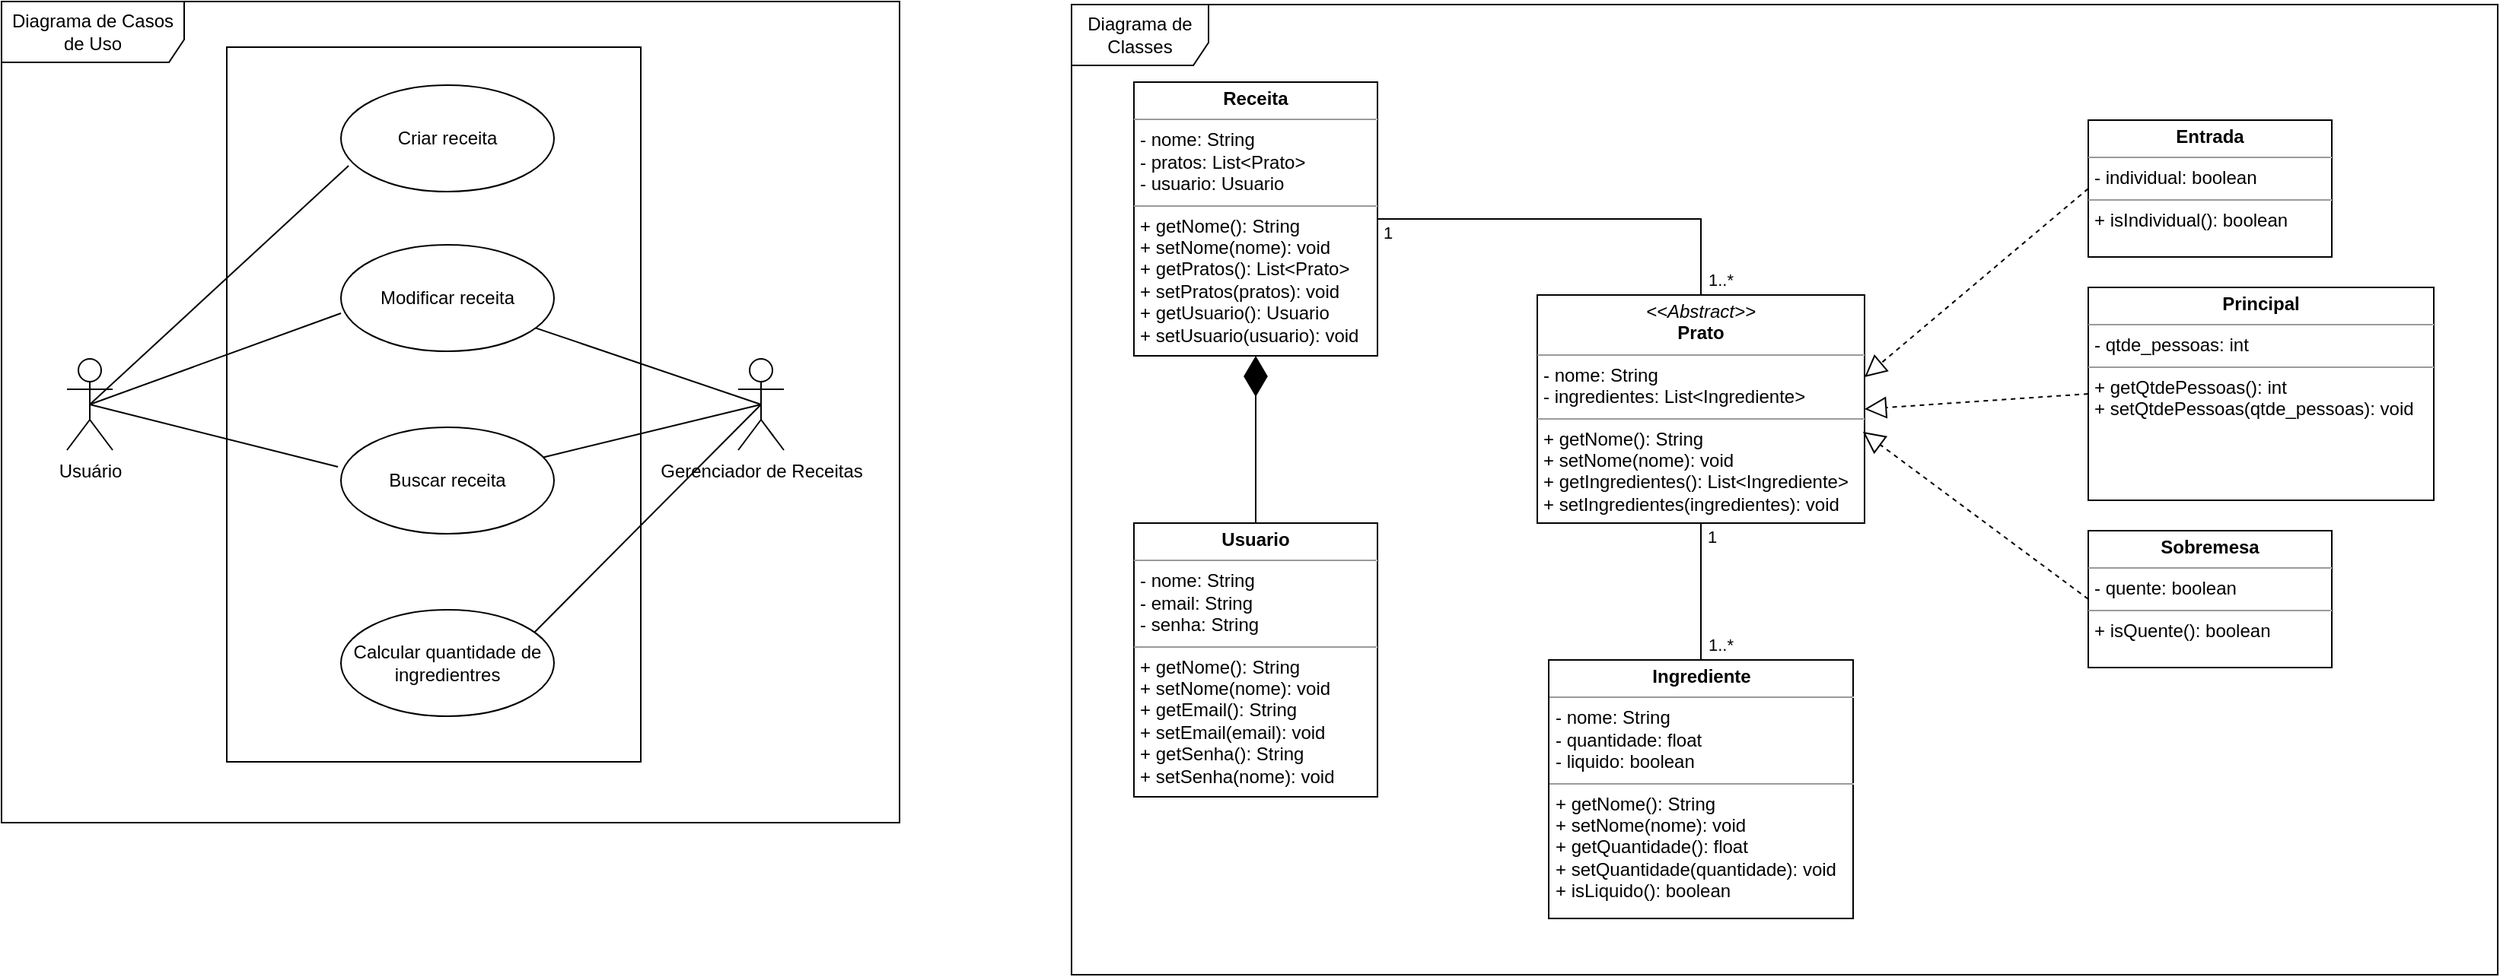 <mxfile version="20.6.2" type="github">
  <diagram id="_pqjIdRNE1lNzWgBRpJp" name="ReceitaFacil">
    <mxGraphModel dx="2889" dy="1923" grid="1" gridSize="10" guides="1" tooltips="1" connect="1" arrows="1" fold="1" page="1" pageScale="1" pageWidth="827" pageHeight="1169" math="0" shadow="0">
      <root>
        <mxCell id="0" />
        <mxCell id="1" parent="0" />
        <mxCell id="10oVBbvQQlzTXneZNWG--9" value="Diagrama de Classes" style="shape=umlFrame;whiteSpace=wrap;html=1;width=90;height=40;" parent="1" vertex="1">
          <mxGeometry x="413" y="-208" width="937" height="638" as="geometry" />
        </mxCell>
        <mxCell id="10oVBbvQQlzTXneZNWG--10" value="Diagrama de Casos de Uso" style="shape=umlFrame;whiteSpace=wrap;html=1;width=120;height=40;" parent="1" vertex="1">
          <mxGeometry x="-290" y="-210" width="590" height="540" as="geometry" />
        </mxCell>
        <mxCell id="10oVBbvQQlzTXneZNWG--13" value="" style="html=1;" parent="1" vertex="1">
          <mxGeometry x="-142" y="-180" width="272" height="470" as="geometry" />
        </mxCell>
        <mxCell id="10oVBbvQQlzTXneZNWG--1" value="&lt;p style=&quot;margin:0px;margin-top:4px;text-align:center;&quot;&gt;&lt;b&gt;Usuario&lt;/b&gt;&lt;/p&gt;&lt;hr size=&quot;1&quot;&gt;&lt;p style=&quot;margin:0px;margin-left:4px;&quot;&gt;- nome: String&lt;/p&gt;&lt;p style=&quot;margin:0px;margin-left:4px;&quot;&gt;- email: String&lt;/p&gt;&lt;p style=&quot;margin:0px;margin-left:4px;&quot;&gt;- senha: String&lt;/p&gt;&lt;hr size=&quot;1&quot;&gt;&lt;p style=&quot;margin:0px;margin-left:4px;&quot;&gt;+ getNome(): String&lt;/p&gt;&lt;p style=&quot;margin:0px;margin-left:4px;&quot;&gt;+ setNome(nome): void&lt;/p&gt;&lt;p style=&quot;margin:0px;margin-left:4px;&quot;&gt;+ getEmail(): String&lt;/p&gt;&lt;p style=&quot;margin:0px;margin-left:4px;&quot;&gt;+ setEmail(email): void&lt;/p&gt;&lt;p style=&quot;margin: 0px 0px 0px 4px;&quot;&gt;+ getSenha(): String&lt;/p&gt;&lt;p style=&quot;margin: 0px 0px 0px 4px;&quot;&gt;+ setSenha(nome): void&lt;/p&gt;" style="verticalAlign=top;align=left;overflow=fill;fontSize=12;fontFamily=Helvetica;html=1;" parent="1" vertex="1">
          <mxGeometry x="454" y="133" width="160" height="180" as="geometry" />
        </mxCell>
        <mxCell id="10oVBbvQQlzTXneZNWG--2" value="&lt;p style=&quot;margin:0px;margin-top:4px;text-align:center;&quot;&gt;&lt;i&gt;&amp;lt;&amp;lt;Abstract&amp;gt;&amp;gt;&lt;/i&gt;&lt;br&gt;&lt;b&gt;Prato&lt;/b&gt;&lt;/p&gt;&lt;hr size=&quot;1&quot;&gt;&lt;p style=&quot;margin:0px;margin-left:4px;&quot;&gt;- nome: String&lt;/p&gt;&lt;p style=&quot;margin:0px;margin-left:4px;&quot;&gt;- ingredientes: List&amp;lt;Ingrediente&amp;gt;&lt;br&gt;&lt;/p&gt;&lt;hr size=&quot;1&quot;&gt;&lt;p style=&quot;margin: 0px 0px 0px 4px;&quot;&gt;+ getNome(): String&lt;/p&gt;&lt;p style=&quot;margin: 0px 0px 0px 4px;&quot;&gt;+ setNome(nome): void&lt;/p&gt;&lt;p style=&quot;margin: 0px 0px 0px 4px;&quot;&gt;+ getIngredientes(): List&amp;lt;Ingrediente&amp;gt;&lt;/p&gt;&lt;p style=&quot;margin: 0px 0px 0px 4px;&quot;&gt;+ setIngredientes(ingredientes): void&lt;/p&gt;" style="verticalAlign=top;align=left;overflow=fill;fontSize=12;fontFamily=Helvetica;html=1;" parent="1" vertex="1">
          <mxGeometry x="719" y="-17" width="215" height="150" as="geometry" />
        </mxCell>
        <mxCell id="10oVBbvQQlzTXneZNWG--3" value="&lt;p style=&quot;margin:0px;margin-top:4px;text-align:center;&quot;&gt;&lt;b&gt;Entrada&lt;/b&gt;&lt;/p&gt;&lt;hr size=&quot;1&quot;&gt;&lt;p style=&quot;margin:0px;margin-left:4px;&quot;&gt;&lt;span style=&quot;background-color: initial;&quot;&gt;- individual: boolean&lt;/span&gt;&lt;br&gt;&lt;/p&gt;&lt;hr size=&quot;1&quot;&gt;&lt;p style=&quot;margin:0px;margin-left:4px;&quot;&gt;+ isIndividual(): boolean&lt;/p&gt;" style="verticalAlign=top;align=left;overflow=fill;fontSize=12;fontFamily=Helvetica;html=1;" parent="1" vertex="1">
          <mxGeometry x="1081" y="-132" width="160" height="90" as="geometry" />
        </mxCell>
        <mxCell id="10oVBbvQQlzTXneZNWG--4" value="&lt;p style=&quot;margin:0px;margin-top:4px;text-align:center;&quot;&gt;&lt;b&gt;Sobremesa&lt;/b&gt;&lt;/p&gt;&lt;hr size=&quot;1&quot;&gt;&lt;p style=&quot;margin:0px;margin-left:4px;&quot;&gt;&lt;span style=&quot;background-color: initial;&quot;&gt;- quente: boolean&lt;/span&gt;&lt;br&gt;&lt;/p&gt;&lt;hr size=&quot;1&quot;&gt;&lt;p style=&quot;margin:0px;margin-left:4px;&quot;&gt;+ isQuente(): boolean&lt;/p&gt;" style="verticalAlign=top;align=left;overflow=fill;fontSize=12;fontFamily=Helvetica;html=1;" parent="1" vertex="1">
          <mxGeometry x="1081" y="138" width="160" height="90" as="geometry" />
        </mxCell>
        <mxCell id="10oVBbvQQlzTXneZNWG--5" value="&lt;p style=&quot;margin:0px;margin-top:4px;text-align:center;&quot;&gt;&lt;b&gt;Ingrediente&lt;/b&gt;&lt;/p&gt;&lt;hr size=&quot;1&quot;&gt;&lt;p style=&quot;margin:0px;margin-left:4px;&quot;&gt;- nome: String&lt;/p&gt;&lt;p style=&quot;margin:0px;margin-left:4px;&quot;&gt;- quantidade: float&lt;/p&gt;&lt;p style=&quot;margin:0px;margin-left:4px;&quot;&gt;- liquido: boolean&lt;/p&gt;&lt;hr size=&quot;1&quot;&gt;&lt;p style=&quot;margin:0px;margin-left:4px;&quot;&gt;+ getNome(): String&lt;/p&gt;&lt;p style=&quot;margin:0px;margin-left:4px;&quot;&gt;+ setNome(nome): void&lt;/p&gt;&lt;p style=&quot;margin:0px;margin-left:4px;&quot;&gt;+ getQuantidade(): float&lt;/p&gt;&lt;p style=&quot;margin:0px;margin-left:4px;&quot;&gt;+ setQuantidade(quantidade): void&lt;/p&gt;&lt;p style=&quot;margin:0px;margin-left:4px;&quot;&gt;+ isLiquido(): boolean&lt;/p&gt;" style="verticalAlign=top;align=left;overflow=fill;fontSize=12;fontFamily=Helvetica;html=1;" parent="1" vertex="1">
          <mxGeometry x="726.5" y="223" width="200" height="170" as="geometry" />
        </mxCell>
        <mxCell id="10oVBbvQQlzTXneZNWG--7" value="&lt;p style=&quot;margin:0px;margin-top:4px;text-align:center;&quot;&gt;&lt;b&gt;Receita&lt;/b&gt;&lt;/p&gt;&lt;hr size=&quot;1&quot;&gt;&lt;p style=&quot;margin:0px;margin-left:4px;&quot;&gt;- nome: String&lt;/p&gt;&lt;p style=&quot;margin:0px;margin-left:4px;&quot;&gt;- pratos: List&amp;lt;Prato&amp;gt;&lt;br&gt;&lt;/p&gt;&lt;p style=&quot;margin:0px;margin-left:4px;&quot;&gt;- usuario: Usuario&lt;/p&gt;&lt;hr size=&quot;1&quot;&gt;&lt;p style=&quot;margin: 0px 0px 0px 4px;&quot;&gt;+ getNome(): String&lt;/p&gt;&lt;p style=&quot;margin: 0px 0px 0px 4px;&quot;&gt;+ setNome(nome): void&lt;/p&gt;&lt;p style=&quot;margin: 0px 0px 0px 4px;&quot;&gt;+ getPratos(): List&amp;lt;Prato&amp;gt;&lt;/p&gt;&lt;p style=&quot;margin: 0px 0px 0px 4px;&quot;&gt;+ setPratos(pratos): void&lt;/p&gt;&lt;p style=&quot;margin: 0px 0px 0px 4px;&quot;&gt;+ getUsuario(): Usuario&lt;/p&gt;&lt;p style=&quot;margin: 0px 0px 0px 4px;&quot;&gt;+ setUsuario(usuario): void&lt;/p&gt;" style="verticalAlign=top;align=left;overflow=fill;fontSize=12;fontFamily=Helvetica;html=1;" parent="1" vertex="1">
          <mxGeometry x="454" y="-157" width="160" height="180" as="geometry" />
        </mxCell>
        <mxCell id="10oVBbvQQlzTXneZNWG--8" value="&lt;p style=&quot;margin:0px;margin-top:4px;text-align:center;&quot;&gt;&lt;b&gt;Principal&lt;/b&gt;&lt;/p&gt;&lt;hr size=&quot;1&quot;&gt;&lt;p style=&quot;margin:0px;margin-left:4px;&quot;&gt;&lt;span style=&quot;background-color: initial;&quot;&gt;- qtde_pessoas: int&lt;/span&gt;&lt;br&gt;&lt;/p&gt;&lt;hr size=&quot;1&quot;&gt;&lt;p style=&quot;margin: 0px 0px 0px 4px;&quot;&gt;+ getQtdePessoas(): int&lt;/p&gt;&lt;p style=&quot;margin: 0px 0px 0px 4px;&quot;&gt;+ setQtdePessoas(qtde_pessoas): void&lt;/p&gt;&lt;div&gt;&lt;br&gt;&lt;/div&gt;" style="verticalAlign=top;align=left;overflow=fill;fontSize=12;fontFamily=Helvetica;html=1;" parent="1" vertex="1">
          <mxGeometry x="1081" y="-22" width="227" height="140" as="geometry" />
        </mxCell>
        <mxCell id="10oVBbvQQlzTXneZNWG--11" value="Usuário" style="shape=umlActor;verticalLabelPosition=bottom;verticalAlign=top;html=1;" parent="1" vertex="1">
          <mxGeometry x="-247" y="25" width="30" height="60" as="geometry" />
        </mxCell>
        <mxCell id="10oVBbvQQlzTXneZNWG--12" value="Gerenciador de Receitas" style="shape=umlActor;verticalLabelPosition=bottom;verticalAlign=top;html=1;" parent="1" vertex="1">
          <mxGeometry x="194" y="25" width="30" height="60" as="geometry" />
        </mxCell>
        <mxCell id="10oVBbvQQlzTXneZNWG--16" value="Criar receita" style="ellipse;whiteSpace=wrap;html=1;" parent="1" vertex="1">
          <mxGeometry x="-67" y="-155" width="140" height="70" as="geometry" />
        </mxCell>
        <mxCell id="10oVBbvQQlzTXneZNWG--17" value="Modificar receita" style="ellipse;whiteSpace=wrap;html=1;" parent="1" vertex="1">
          <mxGeometry x="-67" y="-50" width="140" height="70" as="geometry" />
        </mxCell>
        <mxCell id="10oVBbvQQlzTXneZNWG--18" value="Buscar receita" style="ellipse;whiteSpace=wrap;html=1;" parent="1" vertex="1">
          <mxGeometry x="-67" y="70" width="140" height="70" as="geometry" />
        </mxCell>
        <mxCell id="10oVBbvQQlzTXneZNWG--20" value="Calcular quantidade de ingredientres" style="ellipse;whiteSpace=wrap;html=1;" parent="1" vertex="1">
          <mxGeometry x="-67" y="190" width="140" height="70" as="geometry" />
        </mxCell>
        <mxCell id="10oVBbvQQlzTXneZNWG--33" value="" style="endArrow=none;html=1;rounded=0;exitX=0.5;exitY=0.5;exitDx=0;exitDy=0;exitPerimeter=0;entryX=0.036;entryY=0.757;entryDx=0;entryDy=0;entryPerimeter=0;" parent="1" source="10oVBbvQQlzTXneZNWG--11" target="10oVBbvQQlzTXneZNWG--16" edge="1">
          <mxGeometry relative="1" as="geometry">
            <mxPoint x="-207" y="20" as="sourcePoint" />
            <mxPoint x="-37" y="-100" as="targetPoint" />
          </mxGeometry>
        </mxCell>
        <mxCell id="10oVBbvQQlzTXneZNWG--34" value="" style="endArrow=none;html=1;rounded=0;exitX=0.5;exitY=0.5;exitDx=0;exitDy=0;exitPerimeter=0;entryX=0;entryY=0.643;entryDx=0;entryDy=0;entryPerimeter=0;" parent="1" source="10oVBbvQQlzTXneZNWG--11" target="10oVBbvQQlzTXneZNWG--17" edge="1">
          <mxGeometry relative="1" as="geometry">
            <mxPoint x="-497" y="120" as="sourcePoint" />
            <mxPoint x="-337" y="120" as="targetPoint" />
          </mxGeometry>
        </mxCell>
        <mxCell id="10oVBbvQQlzTXneZNWG--35" value="" style="endArrow=none;html=1;rounded=0;exitX=0.5;exitY=0.5;exitDx=0;exitDy=0;exitPerimeter=0;entryX=-0.014;entryY=0.371;entryDx=0;entryDy=0;entryPerimeter=0;" parent="1" source="10oVBbvQQlzTXneZNWG--11" target="10oVBbvQQlzTXneZNWG--18" edge="1">
          <mxGeometry relative="1" as="geometry">
            <mxPoint x="-447" y="80" as="sourcePoint" />
            <mxPoint x="-287" y="80" as="targetPoint" />
          </mxGeometry>
        </mxCell>
        <mxCell id="10oVBbvQQlzTXneZNWG--36" value="" style="endArrow=none;html=1;rounded=0;entryX=0.5;entryY=0.5;entryDx=0;entryDy=0;entryPerimeter=0;exitX=0.907;exitY=0.214;exitDx=0;exitDy=0;exitPerimeter=0;" parent="1" source="10oVBbvQQlzTXneZNWG--20" target="10oVBbvQQlzTXneZNWG--12" edge="1">
          <mxGeometry relative="1" as="geometry">
            <mxPoint x="-477" y="120" as="sourcePoint" />
            <mxPoint x="-317" y="120" as="targetPoint" />
          </mxGeometry>
        </mxCell>
        <mxCell id="10oVBbvQQlzTXneZNWG--37" value="" style="endArrow=none;html=1;rounded=0;entryX=0.5;entryY=0.5;entryDx=0;entryDy=0;entryPerimeter=0;" parent="1" source="10oVBbvQQlzTXneZNWG--18" target="10oVBbvQQlzTXneZNWG--12" edge="1">
          <mxGeometry relative="1" as="geometry">
            <mxPoint x="-487" y="130" as="sourcePoint" />
            <mxPoint x="193" y="60" as="targetPoint" />
          </mxGeometry>
        </mxCell>
        <mxCell id="10oVBbvQQlzTXneZNWG--38" value="" style="endArrow=none;html=1;rounded=0;exitX=0.5;exitY=0.5;exitDx=0;exitDy=0;exitPerimeter=0;" parent="1" source="10oVBbvQQlzTXneZNWG--12" target="10oVBbvQQlzTXneZNWG--17" edge="1">
          <mxGeometry relative="1" as="geometry">
            <mxPoint x="-497" y="160" as="sourcePoint" />
            <mxPoint x="-337" y="160" as="targetPoint" />
          </mxGeometry>
        </mxCell>
        <mxCell id="X-IdpKSJV3AJV5iMaEPw-4" value="" style="endArrow=none;html=1;edgeStyle=orthogonalEdgeStyle;rounded=0;exitX=0.5;exitY=1;exitDx=0;exitDy=0;entryX=0.5;entryY=0;entryDx=0;entryDy=0;" edge="1" parent="1" source="10oVBbvQQlzTXneZNWG--2" target="10oVBbvQQlzTXneZNWG--5">
          <mxGeometry relative="1" as="geometry">
            <mxPoint x="1721" y="223" as="sourcePoint" />
            <mxPoint x="1881" y="223" as="targetPoint" />
          </mxGeometry>
        </mxCell>
        <mxCell id="X-IdpKSJV3AJV5iMaEPw-5" value="1" style="edgeLabel;resizable=0;html=1;align=left;verticalAlign=bottom;" connectable="0" vertex="1" parent="X-IdpKSJV3AJV5iMaEPw-4">
          <mxGeometry x="-1" relative="1" as="geometry">
            <mxPoint x="2" y="17" as="offset" />
          </mxGeometry>
        </mxCell>
        <mxCell id="X-IdpKSJV3AJV5iMaEPw-6" value="1..*" style="edgeLabel;resizable=0;html=1;align=right;verticalAlign=bottom;" connectable="0" vertex="1" parent="X-IdpKSJV3AJV5iMaEPw-4">
          <mxGeometry x="1" relative="1" as="geometry">
            <mxPoint x="22" y="-2" as="offset" />
          </mxGeometry>
        </mxCell>
        <mxCell id="X-IdpKSJV3AJV5iMaEPw-10" value="" style="endArrow=block;dashed=1;endFill=0;endSize=12;html=1;rounded=0;exitX=0;exitY=0.5;exitDx=0;exitDy=0;entryX=1;entryY=0.36;entryDx=0;entryDy=0;entryPerimeter=0;" edge="1" parent="1" source="10oVBbvQQlzTXneZNWG--3" target="10oVBbvQQlzTXneZNWG--2">
          <mxGeometry width="160" relative="1" as="geometry">
            <mxPoint x="961" y="123" as="sourcePoint" />
            <mxPoint x="931" y="43" as="targetPoint" />
          </mxGeometry>
        </mxCell>
        <mxCell id="X-IdpKSJV3AJV5iMaEPw-11" value="" style="endArrow=block;dashed=1;endFill=0;endSize=12;html=1;rounded=0;exitX=0;exitY=0.5;exitDx=0;exitDy=0;entryX=1;entryY=0.5;entryDx=0;entryDy=0;" edge="1" parent="1" source="10oVBbvQQlzTXneZNWG--8" target="10oVBbvQQlzTXneZNWG--2">
          <mxGeometry width="160" relative="1" as="geometry">
            <mxPoint x="1001" y="283" as="sourcePoint" />
            <mxPoint x="1161" y="283" as="targetPoint" />
          </mxGeometry>
        </mxCell>
        <mxCell id="X-IdpKSJV3AJV5iMaEPw-12" value="" style="endArrow=block;dashed=1;endFill=0;endSize=12;html=1;rounded=0;exitX=0;exitY=0.5;exitDx=0;exitDy=0;entryX=0.995;entryY=0.6;entryDx=0;entryDy=0;entryPerimeter=0;" edge="1" parent="1" source="10oVBbvQQlzTXneZNWG--4" target="10oVBbvQQlzTXneZNWG--2">
          <mxGeometry width="160" relative="1" as="geometry">
            <mxPoint x="951" y="153" as="sourcePoint" />
            <mxPoint x="1111" y="153" as="targetPoint" />
          </mxGeometry>
        </mxCell>
        <mxCell id="X-IdpKSJV3AJV5iMaEPw-13" value="" style="endArrow=none;html=1;edgeStyle=orthogonalEdgeStyle;rounded=0;exitX=1;exitY=0.5;exitDx=0;exitDy=0;entryX=0.5;entryY=0;entryDx=0;entryDy=0;" edge="1" parent="1" source="10oVBbvQQlzTXneZNWG--7" target="10oVBbvQQlzTXneZNWG--2">
          <mxGeometry relative="1" as="geometry">
            <mxPoint x="836.5" y="-71" as="sourcePoint" />
            <mxPoint x="836.5" y="19" as="targetPoint" />
          </mxGeometry>
        </mxCell>
        <mxCell id="X-IdpKSJV3AJV5iMaEPw-14" value="1" style="edgeLabel;resizable=0;html=1;align=left;verticalAlign=bottom;" connectable="0" vertex="1" parent="X-IdpKSJV3AJV5iMaEPw-13">
          <mxGeometry x="-1" relative="1" as="geometry">
            <mxPoint x="2" y="17" as="offset" />
          </mxGeometry>
        </mxCell>
        <mxCell id="X-IdpKSJV3AJV5iMaEPw-15" value="1..*" style="edgeLabel;resizable=0;html=1;align=right;verticalAlign=bottom;" connectable="0" vertex="1" parent="X-IdpKSJV3AJV5iMaEPw-13">
          <mxGeometry x="1" relative="1" as="geometry">
            <mxPoint x="22" y="-2" as="offset" />
          </mxGeometry>
        </mxCell>
        <mxCell id="X-IdpKSJV3AJV5iMaEPw-18" value="" style="endArrow=diamondThin;endFill=1;endSize=24;html=1;rounded=0;entryX=0.5;entryY=1;entryDx=0;entryDy=0;exitX=0.5;exitY=0;exitDx=0;exitDy=0;" edge="1" parent="1" source="10oVBbvQQlzTXneZNWG--1" target="10oVBbvQQlzTXneZNWG--7">
          <mxGeometry width="160" relative="1" as="geometry">
            <mxPoint x="401" y="73" as="sourcePoint" />
            <mxPoint x="561" y="73" as="targetPoint" />
          </mxGeometry>
        </mxCell>
      </root>
    </mxGraphModel>
  </diagram>
</mxfile>
